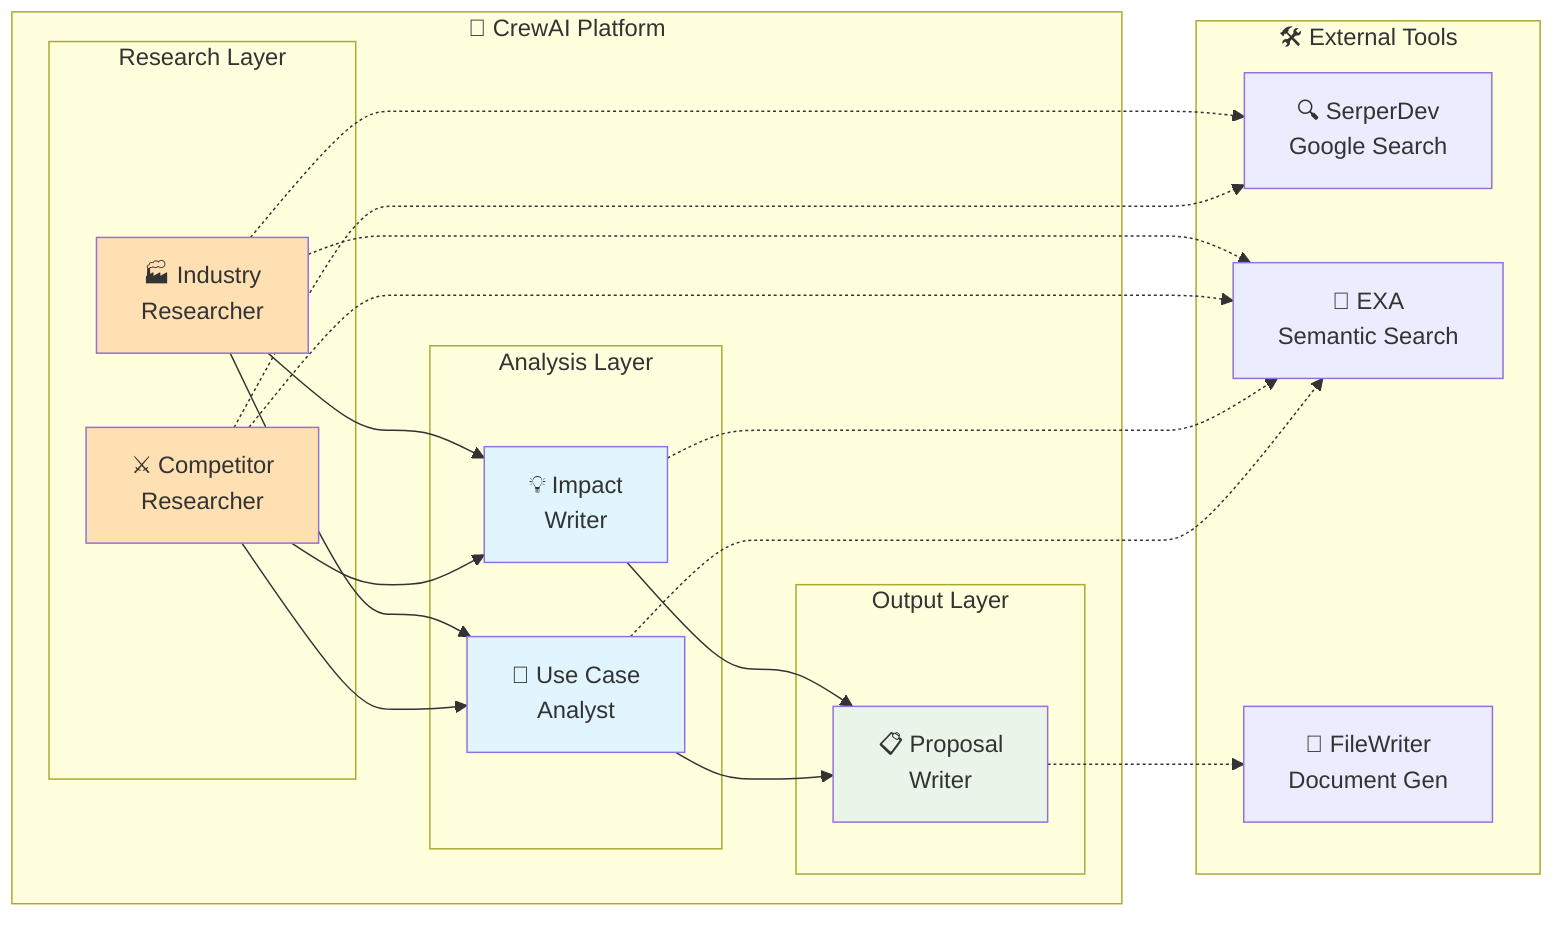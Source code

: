 graph LR
    subgraph "🎯 CrewAI Platform"
        subgraph "Research Layer"
            A[🏭 Industry<br/>Researcher] 
            B[⚔️ Competitor<br/>Researcher]
        end
        
        subgraph "Analysis Layer"
            C[💡 Impact<br/>Writer]
            D[🎲 Use Case<br/>Analyst] 
        end
        
        subgraph "Output Layer"
            E[📋 Proposal<br/>Writer]
        end
    end
    
    subgraph "🛠️ External Tools"
        F[🔍 SerperDev<br/>Google Search]
        G[🧠 EXA<br/>Semantic Search]
        H[📁 FileWriter<br/>Document Gen]
    end
    
    A --> C
    B --> C
    A --> D
    B --> D
    C --> E
    D --> E
    
    A -.-> F
    A -.-> G
    B -.-> F
    B -.-> G
    C -.-> G
    D -.-> G
    E -.-> H
    
    style A fill:#FFE0B2
    style B fill:#FFE0B2 
    style C fill:#E1F5FE
    style D fill:#E1F5FE
    style E fill:#E8F5E8